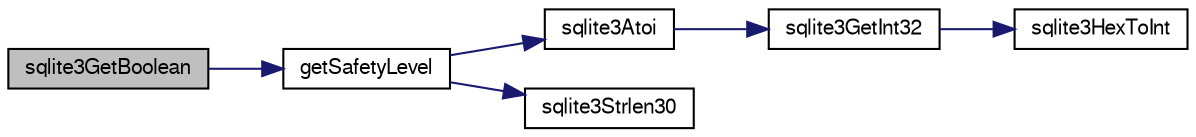 digraph "sqlite3GetBoolean"
{
  edge [fontname="FreeSans",fontsize="10",labelfontname="FreeSans",labelfontsize="10"];
  node [fontname="FreeSans",fontsize="10",shape=record];
  rankdir="LR";
  Node556410 [label="sqlite3GetBoolean",height=0.2,width=0.4,color="black", fillcolor="grey75", style="filled", fontcolor="black"];
  Node556410 -> Node556411 [color="midnightblue",fontsize="10",style="solid",fontname="FreeSans"];
  Node556411 [label="getSafetyLevel",height=0.2,width=0.4,color="black", fillcolor="white", style="filled",URL="$sqlite3_8c.html#af9872d15b4c16938e89be4066ec1c590"];
  Node556411 -> Node556412 [color="midnightblue",fontsize="10",style="solid",fontname="FreeSans"];
  Node556412 [label="sqlite3Atoi",height=0.2,width=0.4,color="black", fillcolor="white", style="filled",URL="$sqlite3_8c.html#a567fec0d8e10559f0f901f485158a9ad"];
  Node556412 -> Node556413 [color="midnightblue",fontsize="10",style="solid",fontname="FreeSans"];
  Node556413 [label="sqlite3GetInt32",height=0.2,width=0.4,color="black", fillcolor="white", style="filled",URL="$sqlite3_8c.html#a5f876209b4343549fc9224cd11c70928"];
  Node556413 -> Node556414 [color="midnightblue",fontsize="10",style="solid",fontname="FreeSans"];
  Node556414 [label="sqlite3HexToInt",height=0.2,width=0.4,color="black", fillcolor="white", style="filled",URL="$sqlite3_8c.html#ae3802c77b18399c03c8c9f973ff47239"];
  Node556411 -> Node556415 [color="midnightblue",fontsize="10",style="solid",fontname="FreeSans"];
  Node556415 [label="sqlite3Strlen30",height=0.2,width=0.4,color="black", fillcolor="white", style="filled",URL="$sqlite3_8c.html#a3dcd80ba41f1a308193dee74857b62a7"];
}
